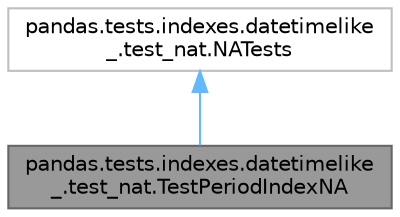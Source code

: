 digraph "pandas.tests.indexes.datetimelike_.test_nat.TestPeriodIndexNA"
{
 // LATEX_PDF_SIZE
  bgcolor="transparent";
  edge [fontname=Helvetica,fontsize=10,labelfontname=Helvetica,labelfontsize=10];
  node [fontname=Helvetica,fontsize=10,shape=box,height=0.2,width=0.4];
  Node1 [id="Node000001",label="pandas.tests.indexes.datetimelike\l_.test_nat.TestPeriodIndexNA",height=0.2,width=0.4,color="gray40", fillcolor="grey60", style="filled", fontcolor="black",tooltip=" "];
  Node2 -> Node1 [id="edge2_Node000001_Node000002",dir="back",color="steelblue1",style="solid",tooltip=" "];
  Node2 [id="Node000002",label="pandas.tests.indexes.datetimelike\l_.test_nat.NATests",height=0.2,width=0.4,color="grey75", fillcolor="white", style="filled",URL="$d8/d8f/classpandas_1_1tests_1_1indexes_1_1datetimelike___1_1test__nat_1_1NATests.html",tooltip=" "];
}
